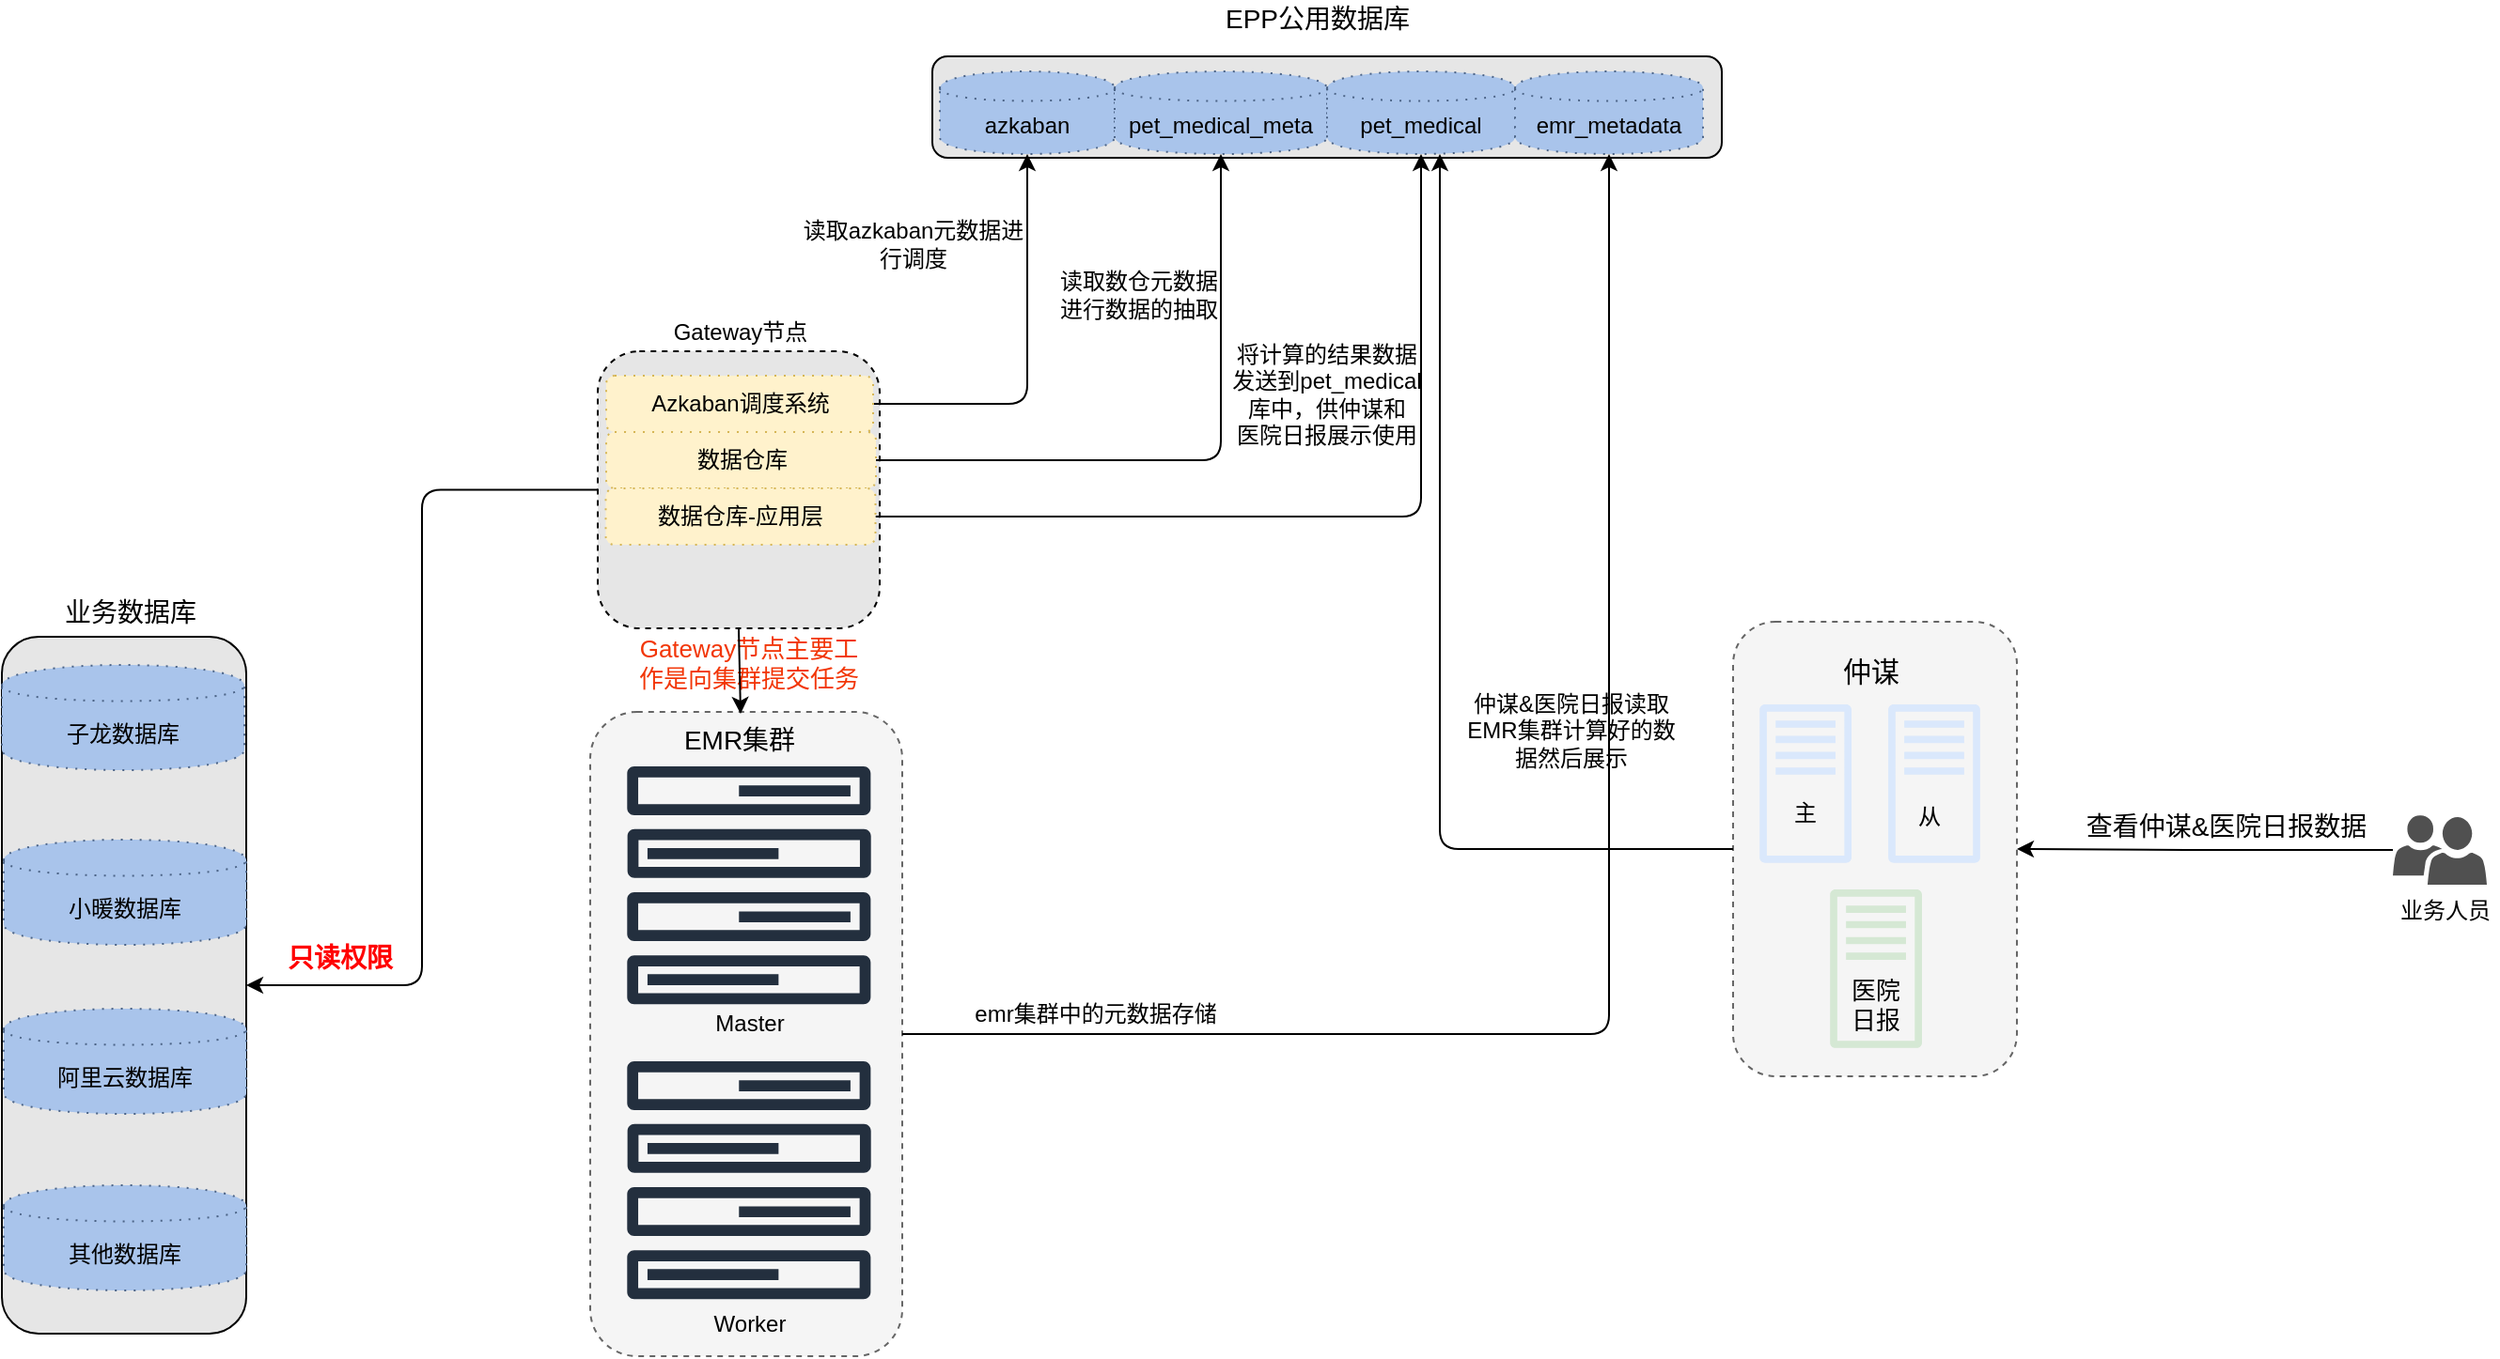 <mxfile version="12.8.8" type="github">
  <diagram id="RR_c8ggQtL3WIy5Bg4WH" name="Page-1">
    <mxGraphModel dx="900" dy="1023" grid="1" gridSize="10" guides="1" tooltips="1" connect="1" arrows="1" fold="1" page="0" pageScale="1" pageWidth="827" pageHeight="1169" background="#FFFFFF" math="0" shadow="0">
      <root>
        <mxCell id="0" />
        <mxCell id="1" parent="0" />
        <mxCell id="zOEphUjOcovV0QVA03cs-23" style="edgeStyle=orthogonalEdgeStyle;rounded=1;orthogonalLoop=1;jettySize=auto;html=1;exitX=0;exitY=0.5;exitDx=0;exitDy=0;entryX=1;entryY=0.5;entryDx=0;entryDy=0;" parent="1" target="IMYLu6TOnblpSN0GXEDV-3" edge="1" source="523SSdcDzX9E7wjEWsFp-1">
          <mxGeometry relative="1" as="geometry">
            <mxPoint x="472" y="303" as="sourcePoint" />
            <mxPoint x="437" y="423" as="targetPoint" />
          </mxGeometry>
        </mxCell>
        <mxCell id="zOEphUjOcovV0QVA03cs-24" value="&lt;font size=&quot;1&quot; color=&quot;#ff0000&quot;&gt;&lt;b style=&quot;font-size: 14px&quot;&gt;只读权限&lt;/b&gt;&lt;/font&gt;" style="text;html=1;strokeColor=none;fillColor=none;align=center;verticalAlign=middle;whiteSpace=wrap;rounded=0;dashed=1;" parent="1" vertex="1">
          <mxGeometry x="379" y="439.5" width="72" height="20" as="geometry" />
        </mxCell>
        <mxCell id="zOEphUjOcovV0QVA03cs-31" value="" style="group" parent="1" vertex="1" connectable="0">
          <mxGeometry x="1156" y="271" width="151" height="242" as="geometry" />
        </mxCell>
        <mxCell id="zOEphUjOcovV0QVA03cs-32" value="" style="rounded=1;whiteSpace=wrap;html=1;dashed=1;fillColor=#f5f5f5;strokeColor=#666666;fontColor=#333333;" parent="zOEphUjOcovV0QVA03cs-31" vertex="1">
          <mxGeometry width="151" height="242.0" as="geometry" />
        </mxCell>
        <mxCell id="zOEphUjOcovV0QVA03cs-33" value="" style="group" parent="zOEphUjOcovV0QVA03cs-31" vertex="1" connectable="0">
          <mxGeometry x="14.122" y="15.33" width="117.324" height="212.434" as="geometry" />
        </mxCell>
        <mxCell id="zOEphUjOcovV0QVA03cs-34" value="" style="group" parent="zOEphUjOcovV0QVA03cs-33" vertex="1" connectable="0">
          <mxGeometry width="117.324" height="113.882" as="geometry" />
        </mxCell>
        <mxCell id="zOEphUjOcovV0QVA03cs-35" value="" style="outlineConnect=0;fillColor=#dae8fc;strokeColor=#6c8ebf;dashed=0;verticalLabelPosition=bottom;verticalAlign=top;align=center;html=1;fontSize=12;fontStyle=0;aspect=fixed;pointerEvents=1;shape=mxgraph.aws4.traditional_server;" parent="zOEphUjOcovV0QVA03cs-34" vertex="1">
          <mxGeometry y="28.471" width="48.885" height="84.734" as="geometry" />
        </mxCell>
        <mxCell id="zOEphUjOcovV0QVA03cs-36" value="" style="outlineConnect=0;fillColor=#dae8fc;strokeColor=#6c8ebf;dashed=0;verticalLabelPosition=bottom;verticalAlign=top;align=center;html=1;fontSize=12;fontStyle=0;aspect=fixed;pointerEvents=1;shape=mxgraph.aws4.traditional_server;" parent="zOEphUjOcovV0QVA03cs-34" vertex="1">
          <mxGeometry x="68.439" y="28.471" width="48.885" height="84.734" as="geometry" />
        </mxCell>
        <mxCell id="zOEphUjOcovV0QVA03cs-37" value="&lt;font style=&quot;font-size: 15px&quot;&gt;仲谋&lt;/font&gt;" style="text;html=1;strokeColor=none;fillColor=none;align=center;verticalAlign=middle;whiteSpace=wrap;rounded=0;dashed=1;" parent="zOEphUjOcovV0QVA03cs-34" vertex="1">
          <mxGeometry x="38.022" width="43.453" height="21.9" as="geometry" />
        </mxCell>
        <mxCell id="zOEphUjOcovV0QVA03cs-38" value="主" style="text;html=1;strokeColor=none;fillColor=none;align=center;verticalAlign=middle;whiteSpace=wrap;rounded=0;dashed=1;" parent="zOEphUjOcovV0QVA03cs-34" vertex="1">
          <mxGeometry x="2.716" y="75.557" width="43.453" height="21.9" as="geometry" />
        </mxCell>
        <mxCell id="zOEphUjOcovV0QVA03cs-39" value="从" style="text;html=1;strokeColor=none;fillColor=none;align=center;verticalAlign=middle;whiteSpace=wrap;rounded=0;dashed=1;" parent="zOEphUjOcovV0QVA03cs-34" vertex="1">
          <mxGeometry x="68.439" y="77.747" width="43.453" height="21.9" as="geometry" />
        </mxCell>
        <mxCell id="zOEphUjOcovV0QVA03cs-40" value="" style="group" parent="zOEphUjOcovV0QVA03cs-33" vertex="1" connectable="0">
          <mxGeometry x="27.158" y="127.023" width="69.525" height="85.412" as="geometry" />
        </mxCell>
        <mxCell id="zOEphUjOcovV0QVA03cs-41" value="" style="outlineConnect=0;fillColor=#d5e8d4;strokeColor=#82b366;dashed=0;verticalLabelPosition=bottom;verticalAlign=top;align=center;html=1;fontSize=12;fontStyle=0;aspect=fixed;pointerEvents=1;shape=mxgraph.aws4.traditional_server;" parent="zOEphUjOcovV0QVA03cs-40" vertex="1">
          <mxGeometry x="10.32" width="48.885" height="84.734" as="geometry" />
        </mxCell>
        <mxCell id="zOEphUjOcovV0QVA03cs-42" value="&lt;font style=&quot;font-size: 13px&quot;&gt;医院&lt;br&gt;日报&lt;/font&gt;" style="text;html=1;strokeColor=none;fillColor=none;align=center;verticalAlign=middle;whiteSpace=wrap;rounded=0;dashed=1;" parent="zOEphUjOcovV0QVA03cs-40" vertex="1">
          <mxGeometry y="50.371" width="69.525" height="21.9" as="geometry" />
        </mxCell>
        <mxCell id="2CX6G7BixtwcyF8iLQ-1-12" style="edgeStyle=orthogonalEdgeStyle;rounded=1;orthogonalLoop=1;jettySize=auto;html=1;entryX=1;entryY=0.5;entryDx=0;entryDy=0;" parent="1" source="2CX6G7BixtwcyF8iLQ-1-11" target="zOEphUjOcovV0QVA03cs-32" edge="1">
          <mxGeometry relative="1" as="geometry" />
        </mxCell>
        <mxCell id="2CX6G7BixtwcyF8iLQ-1-14" value="" style="group" parent="1" vertex="1" connectable="0">
          <mxGeometry x="1507" y="374" width="56" height="60.5" as="geometry" />
        </mxCell>
        <mxCell id="2CX6G7BixtwcyF8iLQ-1-11" value="" style="pointerEvents=1;shadow=0;dashed=0;html=1;strokeColor=none;labelPosition=center;verticalLabelPosition=bottom;verticalAlign=top;align=center;fillColor=#505050;shape=mxgraph.mscae.intune.user_group" parent="2CX6G7BixtwcyF8iLQ-1-14" vertex="1">
          <mxGeometry width="50" height="37" as="geometry" />
        </mxCell>
        <mxCell id="2CX6G7BixtwcyF8iLQ-1-13" value="业务人员" style="text;html=1;strokeColor=none;fillColor=none;align=center;verticalAlign=middle;whiteSpace=wrap;rounded=0;" parent="2CX6G7BixtwcyF8iLQ-1-14" vertex="1">
          <mxGeometry y="40.5" width="56" height="20" as="geometry" />
        </mxCell>
        <mxCell id="2CX6G7BixtwcyF8iLQ-1-15" value="&lt;font style=&quot;font-size: 14px&quot;&gt;查看仲谋&amp;amp;医院日报数据&lt;/font&gt;" style="text;html=1;strokeColor=none;fillColor=none;align=center;verticalAlign=middle;whiteSpace=wrap;rounded=0;" parent="1" vertex="1">
          <mxGeometry x="1339" y="370" width="159" height="20" as="geometry" />
        </mxCell>
        <mxCell id="523SSdcDzX9E7wjEWsFp-3" value="&lt;font color=&quot;#f23607&quot; style=&quot;font-size: 13px&quot;&gt;Gateway节点主要工作是向集群提交任务&lt;/font&gt;" style="text;html=1;strokeColor=none;fillColor=none;align=center;verticalAlign=middle;whiteSpace=wrap;rounded=0;dashed=1;" vertex="1" parent="1">
          <mxGeometry x="572.5" y="278" width="119" height="29" as="geometry" />
        </mxCell>
        <mxCell id="523SSdcDzX9E7wjEWsFp-1" value="" style="shape=ext;rounded=1;html=1;whiteSpace=wrap;dashed=1;fillColor=#E6E6E6;" vertex="1" parent="1">
          <mxGeometry x="552" y="127" width="150" height="147.5" as="geometry" />
        </mxCell>
        <mxCell id="523SSdcDzX9E7wjEWsFp-11" value="" style="group" vertex="1" connectable="0" parent="1">
          <mxGeometry x="548" y="319" width="166" height="343" as="geometry" />
        </mxCell>
        <mxCell id="2CX6G7BixtwcyF8iLQ-1-27" value="" style="rounded=1;whiteSpace=wrap;html=1;dashed=1;fillColor=#f5f5f5;strokeColor=#666666;fontColor=#333333;" parent="523SSdcDzX9E7wjEWsFp-11" vertex="1">
          <mxGeometry width="166" height="343" as="geometry" />
        </mxCell>
        <mxCell id="zOEphUjOcovV0QVA03cs-20" value="&lt;font style=&quot;font-size: 14px&quot;&gt;EMR集群&lt;/font&gt;" style="text;html=1;strokeColor=none;fillColor=none;align=center;verticalAlign=middle;whiteSpace=wrap;rounded=0;dashed=1;" parent="523SSdcDzX9E7wjEWsFp-11" vertex="1">
          <mxGeometry x="45" y="5" width="69" height="20" as="geometry" />
        </mxCell>
        <mxCell id="zOEphUjOcovV0QVA03cs-19" value="" style="outlineConnect=0;fontColor=#232F3E;gradientColor=none;fillColor=#232F3E;strokeColor=none;dashed=0;verticalLabelPosition=bottom;verticalAlign=top;align=center;html=1;fontSize=12;fontStyle=0;aspect=fixed;pointerEvents=1;shape=mxgraph.aws4.forums;" parent="523SSdcDzX9E7wjEWsFp-11" vertex="1">
          <mxGeometry x="19.5" y="186" width="130" height="126.67" as="geometry" />
        </mxCell>
        <mxCell id="zOEphUjOcovV0QVA03cs-18" value="" style="outlineConnect=0;fontColor=#232F3E;gradientColor=none;fillColor=#232F3E;strokeColor=none;dashed=0;verticalLabelPosition=bottom;verticalAlign=top;align=center;html=1;fontSize=12;fontStyle=0;aspect=fixed;pointerEvents=1;shape=mxgraph.aws4.forums;" parent="523SSdcDzX9E7wjEWsFp-11" vertex="1">
          <mxGeometry x="19.5" y="29" width="130" height="126.67" as="geometry" />
        </mxCell>
        <mxCell id="523SSdcDzX9E7wjEWsFp-8" value="Master" style="text;html=1;strokeColor=none;fillColor=none;align=center;verticalAlign=middle;whiteSpace=wrap;rounded=0;dashed=1;" vertex="1" parent="523SSdcDzX9E7wjEWsFp-11">
          <mxGeometry x="64.5" y="155.67" width="40" height="20" as="geometry" />
        </mxCell>
        <mxCell id="523SSdcDzX9E7wjEWsFp-9" value="Worker" style="text;html=1;strokeColor=none;fillColor=none;align=center;verticalAlign=middle;whiteSpace=wrap;rounded=0;dashed=1;" vertex="1" parent="523SSdcDzX9E7wjEWsFp-11">
          <mxGeometry x="64.5" y="316" width="40" height="20" as="geometry" />
        </mxCell>
        <mxCell id="523SSdcDzX9E7wjEWsFp-14" value="" style="endArrow=classic;html=1;exitX=0.5;exitY=1;exitDx=0;exitDy=0;" edge="1" parent="1" source="523SSdcDzX9E7wjEWsFp-1">
          <mxGeometry width="50" height="50" relative="1" as="geometry">
            <mxPoint x="760.5" y="302" as="sourcePoint" />
            <mxPoint x="628" y="320" as="targetPoint" />
          </mxGeometry>
        </mxCell>
        <mxCell id="523SSdcDzX9E7wjEWsFp-22" value="" style="group" vertex="1" connectable="0" parent="1">
          <mxGeometry x="235" y="256" width="130" height="394" as="geometry" />
        </mxCell>
        <mxCell id="IMYLu6TOnblpSN0GXEDV-3" value="" style="rounded=1;whiteSpace=wrap;html=1;fillColor=#E6E6E6;" parent="523SSdcDzX9E7wjEWsFp-22" vertex="1">
          <mxGeometry y="23" width="130" height="371" as="geometry" />
        </mxCell>
        <mxCell id="523SSdcDzX9E7wjEWsFp-4" value="&lt;font style=&quot;font-size: 14px&quot;&gt;业务数据库&lt;/font&gt;" style="text;html=1;strokeColor=none;fillColor=none;align=center;verticalAlign=middle;whiteSpace=wrap;rounded=0;dashed=1;" vertex="1" parent="523SSdcDzX9E7wjEWsFp-22">
          <mxGeometry x="26.5" width="82.5" height="20" as="geometry" />
        </mxCell>
        <mxCell id="523SSdcDzX9E7wjEWsFp-18" value="子龙数据库" style="shape=cylinder;whiteSpace=wrap;html=1;boundedLbl=1;backgroundOutline=1;dashed=1;fillColor=#A9C4EB;dashPattern=1 4;strokeColor=#4C6487;" vertex="1" parent="523SSdcDzX9E7wjEWsFp-22">
          <mxGeometry y="38" width="129" height="56" as="geometry" />
        </mxCell>
        <mxCell id="523SSdcDzX9E7wjEWsFp-19" value="小暖数据库" style="shape=cylinder;whiteSpace=wrap;html=1;boundedLbl=1;backgroundOutline=1;dashed=1;fillColor=#A9C4EB;dashPattern=1 4;strokeColor=#4C6487;" vertex="1" parent="523SSdcDzX9E7wjEWsFp-22">
          <mxGeometry x="1" y="131" width="129" height="56" as="geometry" />
        </mxCell>
        <mxCell id="523SSdcDzX9E7wjEWsFp-20" value="阿里云数据库" style="shape=cylinder;whiteSpace=wrap;html=1;boundedLbl=1;backgroundOutline=1;dashed=1;fillColor=#A9C4EB;dashPattern=1 4;strokeColor=#4C6487;" vertex="1" parent="523SSdcDzX9E7wjEWsFp-22">
          <mxGeometry x="1" y="221" width="129" height="56" as="geometry" />
        </mxCell>
        <mxCell id="523SSdcDzX9E7wjEWsFp-21" value="其他数据库" style="shape=cylinder;whiteSpace=wrap;html=1;boundedLbl=1;backgroundOutline=1;dashed=1;fillColor=#A9C4EB;dashPattern=1 4;strokeColor=#4C6487;" vertex="1" parent="523SSdcDzX9E7wjEWsFp-22">
          <mxGeometry x="1" y="315" width="129" height="56" as="geometry" />
        </mxCell>
        <mxCell id="523SSdcDzX9E7wjEWsFp-24" value="" style="rounded=1;whiteSpace=wrap;html=1;fillColor=#E6E6E6;" vertex="1" parent="1">
          <mxGeometry x="730" y="-30" width="420" height="54" as="geometry" />
        </mxCell>
        <mxCell id="523SSdcDzX9E7wjEWsFp-25" value="&lt;span style=&quot;font-size: 14px&quot;&gt;EPP公用&lt;/span&gt;&lt;span style=&quot;font-size: 14px&quot;&gt;数据库&lt;/span&gt;" style="text;html=1;strokeColor=none;fillColor=none;align=center;verticalAlign=middle;whiteSpace=wrap;rounded=0;dashed=1;" vertex="1" parent="1">
          <mxGeometry x="880" y="-60" width="109.5" height="20" as="geometry" />
        </mxCell>
        <mxCell id="523SSdcDzX9E7wjEWsFp-26" value="azkaban" style="shape=cylinder;whiteSpace=wrap;html=1;boundedLbl=1;backgroundOutline=1;dashed=1;fillColor=#A9C4EB;dashPattern=1 4;strokeColor=#4C6487;" vertex="1" parent="1">
          <mxGeometry x="734" y="-22" width="93" height="44" as="geometry" />
        </mxCell>
        <mxCell id="523SSdcDzX9E7wjEWsFp-30" value="Gateway节点" style="text;html=1;strokeColor=none;fillColor=none;align=center;verticalAlign=middle;whiteSpace=wrap;rounded=0;dashed=1;dashPattern=1 4;" vertex="1" parent="1">
          <mxGeometry x="589.5" y="107" width="76" height="20" as="geometry" />
        </mxCell>
        <mxCell id="523SSdcDzX9E7wjEWsFp-34" style="edgeStyle=orthogonalEdgeStyle;rounded=1;orthogonalLoop=1;jettySize=auto;html=1;entryX=0.5;entryY=1;entryDx=0;entryDy=0;" edge="1" parent="1" source="523SSdcDzX9E7wjEWsFp-32" target="523SSdcDzX9E7wjEWsFp-26">
          <mxGeometry relative="1" as="geometry" />
        </mxCell>
        <mxCell id="523SSdcDzX9E7wjEWsFp-32" value="Azkaban调度系统" style="rounded=1;whiteSpace=wrap;html=1;dashed=1;dashPattern=1 4;strokeColor=#d6b656;fillColor=#fff2cc;" vertex="1" parent="1">
          <mxGeometry x="556.5" y="140" width="142" height="30" as="geometry" />
        </mxCell>
        <mxCell id="523SSdcDzX9E7wjEWsFp-36" style="edgeStyle=orthogonalEdgeStyle;rounded=1;orthogonalLoop=1;jettySize=auto;html=1;entryX=0.5;entryY=1;entryDx=0;entryDy=0;" edge="1" parent="1" source="523SSdcDzX9E7wjEWsFp-33" target="523SSdcDzX9E7wjEWsFp-35">
          <mxGeometry relative="1" as="geometry" />
        </mxCell>
        <mxCell id="523SSdcDzX9E7wjEWsFp-33" value="数据仓库" style="rounded=1;whiteSpace=wrap;html=1;dashed=1;dashPattern=1 4;strokeColor=#d6b656;fillColor=#fff2cc;" vertex="1" parent="1">
          <mxGeometry x="556.5" y="170" width="143.5" height="30" as="geometry" />
        </mxCell>
        <mxCell id="523SSdcDzX9E7wjEWsFp-35" value="pet_medical_meta" style="shape=cylinder;whiteSpace=wrap;html=1;boundedLbl=1;backgroundOutline=1;dashed=1;fillColor=#A9C4EB;dashPattern=1 4;strokeColor=#4C6487;" vertex="1" parent="1">
          <mxGeometry x="827" y="-22" width="113" height="44" as="geometry" />
        </mxCell>
        <mxCell id="523SSdcDzX9E7wjEWsFp-40" style="edgeStyle=orthogonalEdgeStyle;rounded=1;orthogonalLoop=1;jettySize=auto;html=1;" edge="1" parent="1" source="523SSdcDzX9E7wjEWsFp-37" target="523SSdcDzX9E7wjEWsFp-39">
          <mxGeometry relative="1" as="geometry" />
        </mxCell>
        <mxCell id="523SSdcDzX9E7wjEWsFp-37" value="数据仓库-应用层" style="rounded=1;whiteSpace=wrap;html=1;dashed=1;dashPattern=1 4;strokeColor=#d6b656;fillColor=#fff2cc;" vertex="1" parent="1">
          <mxGeometry x="556.25" y="200" width="143.5" height="30" as="geometry" />
        </mxCell>
        <mxCell id="523SSdcDzX9E7wjEWsFp-39" value="pet_medical" style="shape=cylinder;whiteSpace=wrap;html=1;boundedLbl=1;backgroundOutline=1;dashed=1;fillColor=#A9C4EB;dashPattern=1 4;strokeColor=#4C6487;" vertex="1" parent="1">
          <mxGeometry x="940" y="-22" width="100" height="44" as="geometry" />
        </mxCell>
        <mxCell id="523SSdcDzX9E7wjEWsFp-41" value="读取azkaban元数据进行调度" style="text;html=1;strokeColor=none;fillColor=none;align=center;verticalAlign=middle;whiteSpace=wrap;rounded=0;dashed=1;dashPattern=1 4;" vertex="1" parent="1">
          <mxGeometry x="660" y="60" width="120" height="20" as="geometry" />
        </mxCell>
        <mxCell id="523SSdcDzX9E7wjEWsFp-42" value="读取数仓元数据&lt;br&gt;进行数据的抽取" style="text;html=1;strokeColor=none;fillColor=none;align=center;verticalAlign=middle;whiteSpace=wrap;rounded=0;dashed=1;dashPattern=1 4;" vertex="1" parent="1">
          <mxGeometry x="780" y="87" width="120" height="20" as="geometry" />
        </mxCell>
        <mxCell id="523SSdcDzX9E7wjEWsFp-43" value="将计算的结果数据&lt;br&gt;发送到pet_medical&lt;br&gt;库中，供仲谋和&lt;br&gt;医院日报展示使用" style="text;html=1;strokeColor=none;fillColor=none;align=center;verticalAlign=middle;whiteSpace=wrap;rounded=0;dashed=1;dashPattern=1 4;" vertex="1" parent="1">
          <mxGeometry x="880" y="140" width="120" height="20" as="geometry" />
        </mxCell>
        <mxCell id="523SSdcDzX9E7wjEWsFp-44" style="edgeStyle=orthogonalEdgeStyle;rounded=1;orthogonalLoop=1;jettySize=auto;html=1;" edge="1" parent="1" source="zOEphUjOcovV0QVA03cs-32">
          <mxGeometry relative="1" as="geometry">
            <mxPoint x="1000" y="22" as="targetPoint" />
            <Array as="points">
              <mxPoint x="1000" y="392" />
            </Array>
          </mxGeometry>
        </mxCell>
        <mxCell id="523SSdcDzX9E7wjEWsFp-45" value="仲谋&amp;amp;医院日报读取EMR集群计算好的数据然后展示" style="text;html=1;strokeColor=none;fillColor=none;align=center;verticalAlign=middle;whiteSpace=wrap;rounded=0;dashed=1;dashPattern=1 4;" vertex="1" parent="1">
          <mxGeometry x="1010" y="319" width="120" height="20" as="geometry" />
        </mxCell>
        <mxCell id="523SSdcDzX9E7wjEWsFp-48" value="emr_metadata" style="shape=cylinder;whiteSpace=wrap;html=1;boundedLbl=1;backgroundOutline=1;dashed=1;fillColor=#A9C4EB;dashPattern=1 4;strokeColor=#4C6487;" vertex="1" parent="1">
          <mxGeometry x="1040" y="-22" width="100" height="44" as="geometry" />
        </mxCell>
        <mxCell id="523SSdcDzX9E7wjEWsFp-49" style="edgeStyle=orthogonalEdgeStyle;rounded=1;orthogonalLoop=1;jettySize=auto;html=1;entryX=0.5;entryY=1;entryDx=0;entryDy=0;" edge="1" parent="1" source="2CX6G7BixtwcyF8iLQ-1-27" target="523SSdcDzX9E7wjEWsFp-48">
          <mxGeometry relative="1" as="geometry" />
        </mxCell>
        <mxCell id="523SSdcDzX9E7wjEWsFp-50" value="emr集群中的元数据存储" style="text;html=1;strokeColor=none;fillColor=none;align=center;verticalAlign=middle;whiteSpace=wrap;rounded=0;dashed=1;dashPattern=1 4;" vertex="1" parent="1">
          <mxGeometry x="734" y="470" width="166" height="20" as="geometry" />
        </mxCell>
      </root>
    </mxGraphModel>
  </diagram>
</mxfile>
